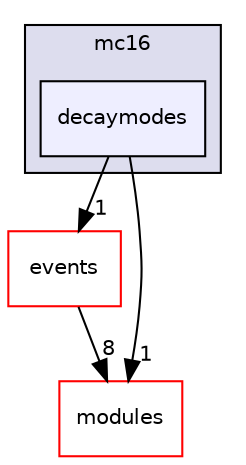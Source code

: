 digraph "decaymodes" {
  compound=true
  node [ fontsize="10", fontname="Helvetica"];
  edge [ labelfontsize="10", labelfontname="Helvetica"];
  subgraph clusterdir_bc82bf3ca7c5362cfdb8685ad0dbd6e8 {
    graph [ bgcolor="#ddddee", pencolor="black", label="mc16" fontname="Helvetica", fontsize="10", URL="dir_bc82bf3ca7c5362cfdb8685ad0dbd6e8.html"]
  dir_a9396c7da646f9875999db635f3cca1a [shape=box, label="decaymodes", style="filled", fillcolor="#eeeeff", pencolor="black", URL="dir_a9396c7da646f9875999db635f3cca1a.html"];
  }
  dir_8c49963344259a26845032e86c0550c4 [shape=box label="events" fillcolor="white" style="filled" color="red" URL="dir_8c49963344259a26845032e86c0550c4.html"];
  dir_ee3c23494b4011e6a628e4900ef262df [shape=box label="modules" fillcolor="white" style="filled" color="red" URL="dir_ee3c23494b4011e6a628e4900ef262df.html"];
  dir_8c49963344259a26845032e86c0550c4->dir_ee3c23494b4011e6a628e4900ef262df [headlabel="8", labeldistance=1.5 headhref="dir_000019_000074.html"];
  dir_a9396c7da646f9875999db635f3cca1a->dir_8c49963344259a26845032e86c0550c4 [headlabel="1", labeldistance=1.5 headhref="dir_000039_000019.html"];
  dir_a9396c7da646f9875999db635f3cca1a->dir_ee3c23494b4011e6a628e4900ef262df [headlabel="1", labeldistance=1.5 headhref="dir_000039_000074.html"];
}
